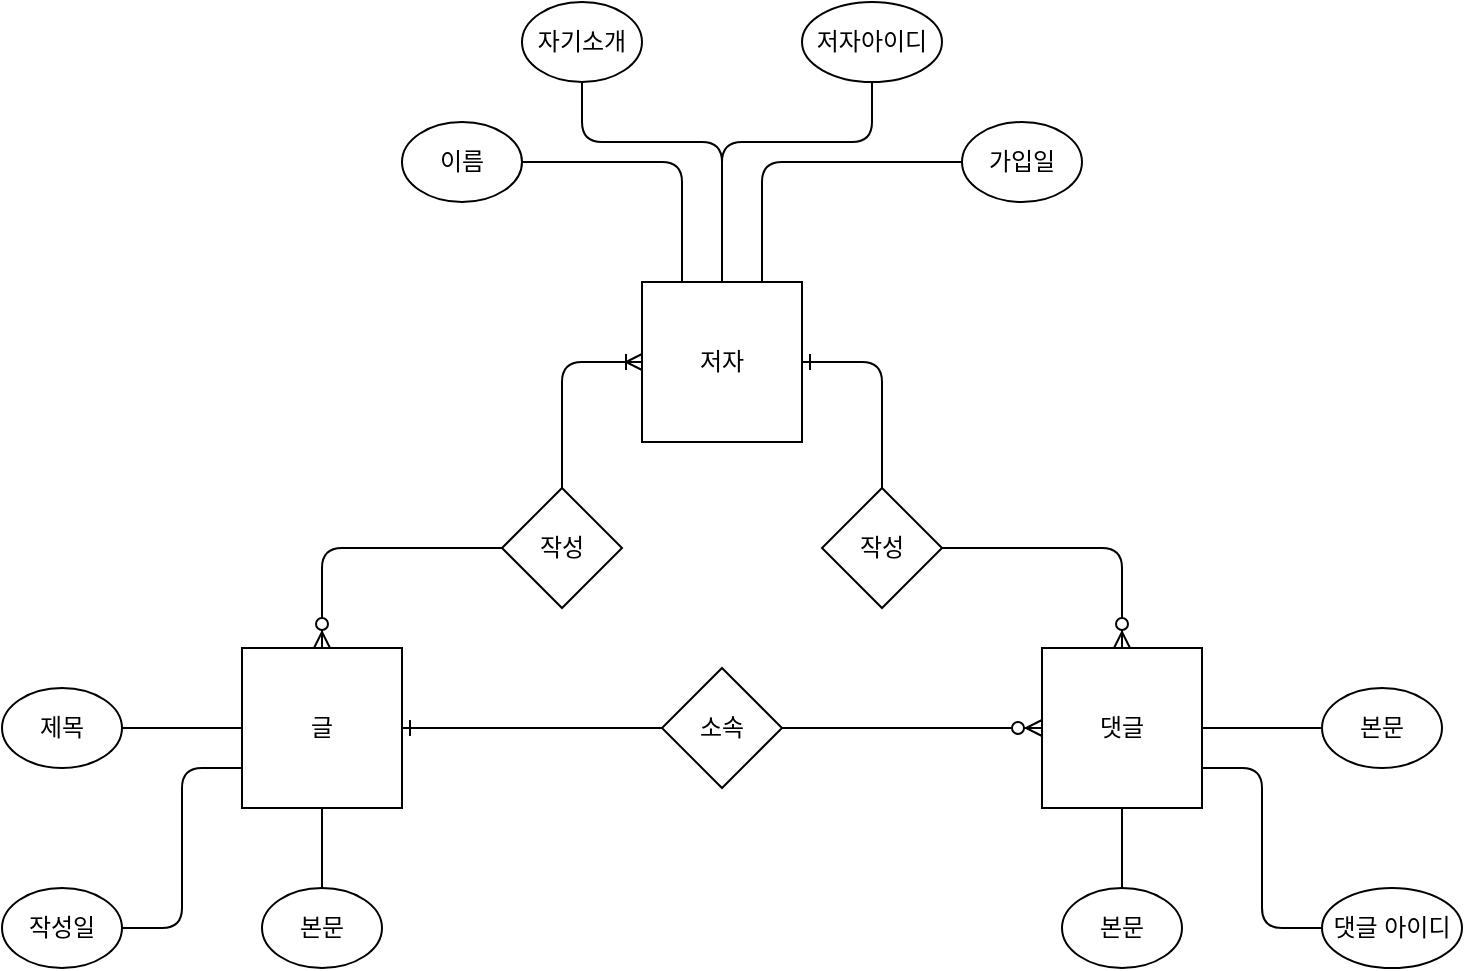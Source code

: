 <mxfile version="14.1.1" type="github"><diagram id="TQ3JHKb65LdLuDPy9wFf" name="Page-1"><mxGraphModel dx="942" dy="582" grid="1" gridSize="10" guides="1" tooltips="1" connect="1" arrows="1" fold="1" page="1" pageScale="1" pageWidth="827" pageHeight="1169" math="0" shadow="0"><root><mxCell id="0"/><mxCell id="1" parent="0"/><mxCell id="uVzxUwBxD6Qoh4iRqDTN-38" style="edgeStyle=orthogonalEdgeStyle;rounded=1;orthogonalLoop=1;jettySize=auto;html=1;exitX=0.5;exitY=0;exitDx=0;exitDy=0;entryX=0;entryY=0.5;entryDx=0;entryDy=0;endArrow=none;endFill=0;startArrow=ERzeroToMany;startFill=1;" parent="1" source="uVzxUwBxD6Qoh4iRqDTN-1" target="uVzxUwBxD6Qoh4iRqDTN-35" edge="1"><mxGeometry relative="1" as="geometry"/></mxCell><mxCell id="uVzxUwBxD6Qoh4iRqDTN-39" style="edgeStyle=orthogonalEdgeStyle;rounded=1;orthogonalLoop=1;jettySize=auto;html=1;exitX=1;exitY=0.5;exitDx=0;exitDy=0;entryX=0;entryY=0.5;entryDx=0;entryDy=0;endArrow=none;endFill=0;startArrow=ERone;startFill=0;" parent="1" source="uVzxUwBxD6Qoh4iRqDTN-1" target="uVzxUwBxD6Qoh4iRqDTN-37" edge="1"><mxGeometry relative="1" as="geometry"/></mxCell><mxCell id="uVzxUwBxD6Qoh4iRqDTN-1" value="글" style="whiteSpace=wrap;html=1;aspect=fixed;" parent="1" vertex="1"><mxGeometry x="160" y="400" width="80" height="80" as="geometry"/></mxCell><mxCell id="uVzxUwBxD6Qoh4iRqDTN-42" style="edgeStyle=orthogonalEdgeStyle;rounded=1;orthogonalLoop=1;jettySize=auto;html=1;exitX=1;exitY=0.5;exitDx=0;exitDy=0;entryX=0.5;entryY=0;entryDx=0;entryDy=0;endArrow=none;endFill=0;startArrow=ERone;startFill=0;" parent="1" source="uVzxUwBxD6Qoh4iRqDTN-2" target="uVzxUwBxD6Qoh4iRqDTN-36" edge="1"><mxGeometry relative="1" as="geometry"/></mxCell><mxCell id="uVzxUwBxD6Qoh4iRqDTN-43" style="edgeStyle=orthogonalEdgeStyle;rounded=1;orthogonalLoop=1;jettySize=auto;html=1;exitX=0;exitY=0.5;exitDx=0;exitDy=0;entryX=0.5;entryY=0;entryDx=0;entryDy=0;endArrow=none;endFill=0;startArrow=ERoneToMany;startFill=0;" parent="1" source="uVzxUwBxD6Qoh4iRqDTN-2" target="uVzxUwBxD6Qoh4iRqDTN-35" edge="1"><mxGeometry relative="1" as="geometry"/></mxCell><mxCell id="uVzxUwBxD6Qoh4iRqDTN-2" value="저자" style="whiteSpace=wrap;html=1;aspect=fixed;" parent="1" vertex="1"><mxGeometry x="360" y="217" width="80" height="80" as="geometry"/></mxCell><mxCell id="uVzxUwBxD6Qoh4iRqDTN-3" value="댓글&lt;br&gt;" style="whiteSpace=wrap;html=1;aspect=fixed;" parent="1" vertex="1"><mxGeometry x="560" y="400" width="80" height="80" as="geometry"/></mxCell><mxCell id="uVzxUwBxD6Qoh4iRqDTN-15" style="edgeStyle=orthogonalEdgeStyle;rounded=1;orthogonalLoop=1;jettySize=auto;html=1;exitX=1;exitY=0.5;exitDx=0;exitDy=0;entryX=0;entryY=0.75;entryDx=0;entryDy=0;endArrow=none;endFill=0;" parent="1" source="uVzxUwBxD6Qoh4iRqDTN-4" target="uVzxUwBxD6Qoh4iRqDTN-1" edge="1"><mxGeometry relative="1" as="geometry"/></mxCell><mxCell id="uVzxUwBxD6Qoh4iRqDTN-4" value="작성일" style="ellipse;whiteSpace=wrap;html=1;" parent="1" vertex="1"><mxGeometry x="40" y="520" width="60" height="40" as="geometry"/></mxCell><mxCell id="uVzxUwBxD6Qoh4iRqDTN-16" value="" style="edgeStyle=orthogonalEdgeStyle;curved=1;rounded=0;orthogonalLoop=1;jettySize=auto;html=1;endArrow=none;endFill=0;" parent="1" source="uVzxUwBxD6Qoh4iRqDTN-5" target="uVzxUwBxD6Qoh4iRqDTN-1" edge="1"><mxGeometry relative="1" as="geometry"/></mxCell><mxCell id="uVzxUwBxD6Qoh4iRqDTN-5" value="본문" style="ellipse;whiteSpace=wrap;html=1;" parent="1" vertex="1"><mxGeometry x="170" y="520" width="60" height="40" as="geometry"/></mxCell><mxCell id="uVzxUwBxD6Qoh4iRqDTN-8" value="" style="edgeStyle=orthogonalEdgeStyle;rounded=0;orthogonalLoop=1;jettySize=auto;html=1;curved=1;endArrow=none;endFill=0;" parent="1" source="uVzxUwBxD6Qoh4iRqDTN-6" target="uVzxUwBxD6Qoh4iRqDTN-1" edge="1"><mxGeometry relative="1" as="geometry"/></mxCell><mxCell id="uVzxUwBxD6Qoh4iRqDTN-6" value="제목" style="ellipse;whiteSpace=wrap;html=1;" parent="1" vertex="1"><mxGeometry x="40" y="420" width="60" height="40" as="geometry"/></mxCell><mxCell id="uVzxUwBxD6Qoh4iRqDTN-21" style="edgeStyle=orthogonalEdgeStyle;curved=1;rounded=0;orthogonalLoop=1;jettySize=auto;html=1;exitX=0;exitY=0.5;exitDx=0;exitDy=0;entryX=1;entryY=0.5;entryDx=0;entryDy=0;endArrow=none;endFill=0;" parent="1" source="uVzxUwBxD6Qoh4iRqDTN-18" target="uVzxUwBxD6Qoh4iRqDTN-3" edge="1"><mxGeometry relative="1" as="geometry"/></mxCell><mxCell id="uVzxUwBxD6Qoh4iRqDTN-18" value="본문" style="ellipse;whiteSpace=wrap;html=1;" parent="1" vertex="1"><mxGeometry x="700" y="420" width="60" height="40" as="geometry"/></mxCell><mxCell id="uVzxUwBxD6Qoh4iRqDTN-20" style="edgeStyle=orthogonalEdgeStyle;curved=1;rounded=0;orthogonalLoop=1;jettySize=auto;html=1;exitX=0.5;exitY=0;exitDx=0;exitDy=0;entryX=0.5;entryY=1;entryDx=0;entryDy=0;endArrow=none;endFill=0;" parent="1" source="uVzxUwBxD6Qoh4iRqDTN-19" target="uVzxUwBxD6Qoh4iRqDTN-3" edge="1"><mxGeometry relative="1" as="geometry"/></mxCell><mxCell id="uVzxUwBxD6Qoh4iRqDTN-19" value="본문" style="ellipse;whiteSpace=wrap;html=1;" parent="1" vertex="1"><mxGeometry x="570" y="520" width="60" height="40" as="geometry"/></mxCell><mxCell id="uVzxUwBxD6Qoh4iRqDTN-26" style="edgeStyle=orthogonalEdgeStyle;rounded=1;orthogonalLoop=1;jettySize=auto;html=1;exitX=1;exitY=0.5;exitDx=0;exitDy=0;entryX=0.25;entryY=0;entryDx=0;entryDy=0;endArrow=none;endFill=0;" parent="1" source="uVzxUwBxD6Qoh4iRqDTN-22" target="uVzxUwBxD6Qoh4iRqDTN-2" edge="1"><mxGeometry relative="1" as="geometry"/></mxCell><mxCell id="uVzxUwBxD6Qoh4iRqDTN-22" value="이름" style="ellipse;whiteSpace=wrap;html=1;" parent="1" vertex="1"><mxGeometry x="240" y="137" width="60" height="40" as="geometry"/></mxCell><mxCell id="uVzxUwBxD6Qoh4iRqDTN-27" style="edgeStyle=orthogonalEdgeStyle;rounded=1;orthogonalLoop=1;jettySize=auto;html=1;exitX=0;exitY=0.5;exitDx=0;exitDy=0;endArrow=none;endFill=0;entryX=0.75;entryY=0;entryDx=0;entryDy=0;" parent="1" source="uVzxUwBxD6Qoh4iRqDTN-24" target="uVzxUwBxD6Qoh4iRqDTN-2" edge="1"><mxGeometry relative="1" as="geometry"><mxPoint x="400" y="217" as="targetPoint"/></mxGeometry></mxCell><mxCell id="uVzxUwBxD6Qoh4iRqDTN-24" value="가입일" style="ellipse;whiteSpace=wrap;html=1;" parent="1" vertex="1"><mxGeometry x="520" y="137" width="60" height="40" as="geometry"/></mxCell><mxCell id="uVzxUwBxD6Qoh4iRqDTN-34" style="edgeStyle=orthogonalEdgeStyle;rounded=1;orthogonalLoop=1;jettySize=auto;html=1;exitX=0.5;exitY=1;exitDx=0;exitDy=0;entryX=0.5;entryY=0;entryDx=0;entryDy=0;endArrow=none;endFill=0;" parent="1" source="uVzxUwBxD6Qoh4iRqDTN-25" target="uVzxUwBxD6Qoh4iRqDTN-2" edge="1"><mxGeometry relative="1" as="geometry"><Array as="points"><mxPoint x="330" y="147"/><mxPoint x="400" y="147"/></Array></mxGeometry></mxCell><mxCell id="uVzxUwBxD6Qoh4iRqDTN-25" value="자기소개" style="ellipse;whiteSpace=wrap;html=1;" parent="1" vertex="1"><mxGeometry x="300" y="77" width="60" height="40" as="geometry"/></mxCell><mxCell id="uVzxUwBxD6Qoh4iRqDTN-31" style="edgeStyle=orthogonalEdgeStyle;rounded=1;orthogonalLoop=1;jettySize=auto;html=1;exitX=0;exitY=0.5;exitDx=0;exitDy=0;entryX=1;entryY=0.75;entryDx=0;entryDy=0;endArrow=none;endFill=0;" parent="1" source="uVzxUwBxD6Qoh4iRqDTN-30" target="uVzxUwBxD6Qoh4iRqDTN-3" edge="1"><mxGeometry relative="1" as="geometry"/></mxCell><mxCell id="uVzxUwBxD6Qoh4iRqDTN-30" value="댓글 아이디" style="ellipse;whiteSpace=wrap;html=1;" parent="1" vertex="1"><mxGeometry x="700" y="520" width="70" height="40" as="geometry"/></mxCell><mxCell id="uVzxUwBxD6Qoh4iRqDTN-33" style="edgeStyle=orthogonalEdgeStyle;rounded=1;orthogonalLoop=1;jettySize=auto;html=1;exitX=0.5;exitY=1;exitDx=0;exitDy=0;entryX=0.5;entryY=0;entryDx=0;entryDy=0;endArrow=none;endFill=0;" parent="1" source="uVzxUwBxD6Qoh4iRqDTN-32" target="uVzxUwBxD6Qoh4iRqDTN-2" edge="1"><mxGeometry relative="1" as="geometry"><Array as="points"><mxPoint x="475" y="147"/><mxPoint x="400" y="147"/></Array></mxGeometry></mxCell><mxCell id="uVzxUwBxD6Qoh4iRqDTN-32" value="저자아이디" style="ellipse;whiteSpace=wrap;html=1;" parent="1" vertex="1"><mxGeometry x="440" y="77" width="70" height="40" as="geometry"/></mxCell><mxCell id="uVzxUwBxD6Qoh4iRqDTN-35" value="작성" style="rhombus;whiteSpace=wrap;html=1;" parent="1" vertex="1"><mxGeometry x="290" y="320" width="60" height="60" as="geometry"/></mxCell><mxCell id="uVzxUwBxD6Qoh4iRqDTN-41" style="edgeStyle=orthogonalEdgeStyle;rounded=1;orthogonalLoop=1;jettySize=auto;html=1;exitX=1;exitY=0.5;exitDx=0;exitDy=0;entryX=0.5;entryY=0;entryDx=0;entryDy=0;endArrow=ERzeroToMany;endFill=1;" parent="1" source="uVzxUwBxD6Qoh4iRqDTN-36" target="uVzxUwBxD6Qoh4iRqDTN-3" edge="1"><mxGeometry relative="1" as="geometry"/></mxCell><mxCell id="uVzxUwBxD6Qoh4iRqDTN-36" value="작성" style="rhombus;whiteSpace=wrap;html=1;" parent="1" vertex="1"><mxGeometry x="450" y="320" width="60" height="60" as="geometry"/></mxCell><mxCell id="uVzxUwBxD6Qoh4iRqDTN-40" style="edgeStyle=orthogonalEdgeStyle;rounded=1;orthogonalLoop=1;jettySize=auto;html=1;exitX=1;exitY=0.5;exitDx=0;exitDy=0;entryX=0;entryY=0.5;entryDx=0;entryDy=0;endArrow=ERzeroToMany;endFill=1;" parent="1" source="uVzxUwBxD6Qoh4iRqDTN-37" target="uVzxUwBxD6Qoh4iRqDTN-3" edge="1"><mxGeometry relative="1" as="geometry"/></mxCell><mxCell id="uVzxUwBxD6Qoh4iRqDTN-37" value="소속" style="rhombus;whiteSpace=wrap;html=1;" parent="1" vertex="1"><mxGeometry x="370" y="410" width="60" height="60" as="geometry"/></mxCell></root></mxGraphModel></diagram></mxfile>
